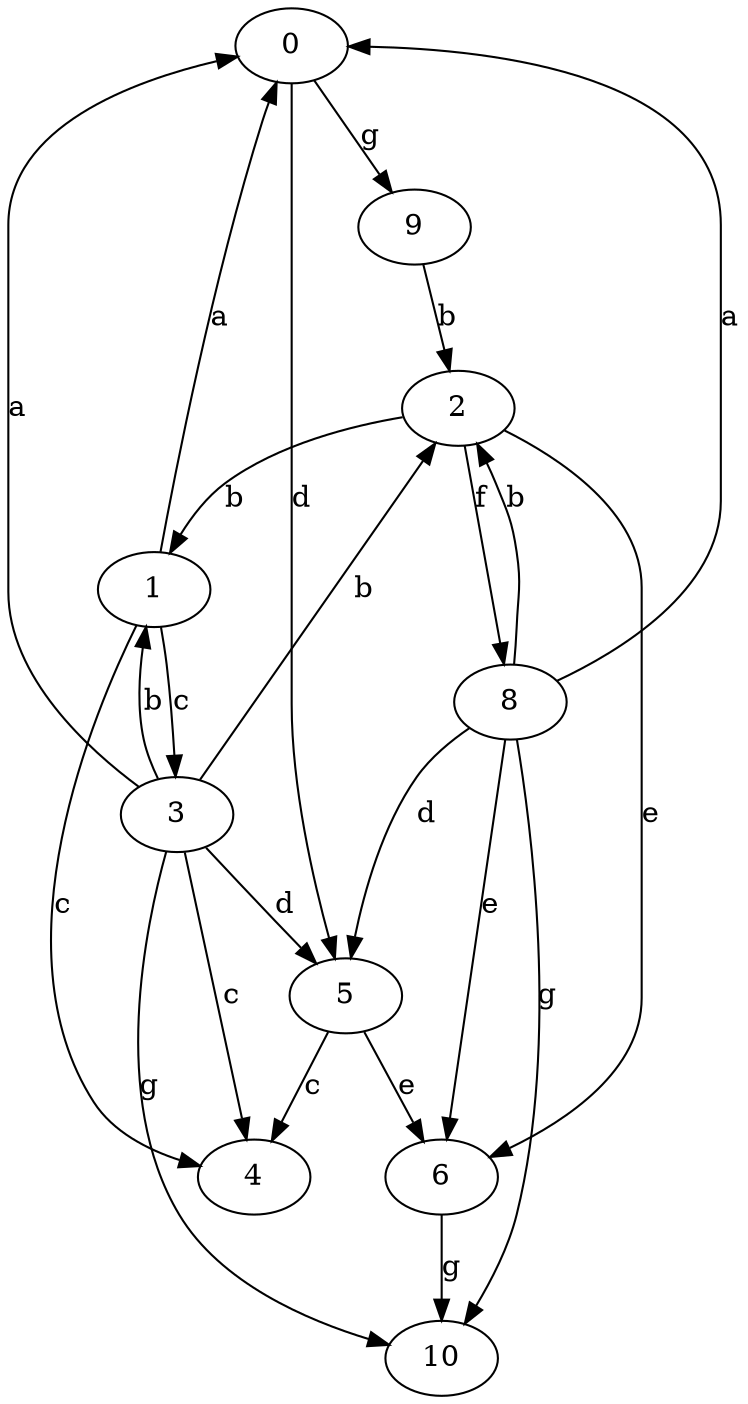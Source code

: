 strict digraph  {
0;
1;
2;
3;
4;
5;
6;
8;
9;
10;
0 -> 5  [label=d];
0 -> 9  [label=g];
1 -> 0  [label=a];
1 -> 3  [label=c];
1 -> 4  [label=c];
2 -> 1  [label=b];
2 -> 6  [label=e];
2 -> 8  [label=f];
3 -> 0  [label=a];
3 -> 1  [label=b];
3 -> 2  [label=b];
3 -> 4  [label=c];
3 -> 5  [label=d];
3 -> 10  [label=g];
5 -> 4  [label=c];
5 -> 6  [label=e];
6 -> 10  [label=g];
8 -> 0  [label=a];
8 -> 2  [label=b];
8 -> 5  [label=d];
8 -> 6  [label=e];
8 -> 10  [label=g];
9 -> 2  [label=b];
}
